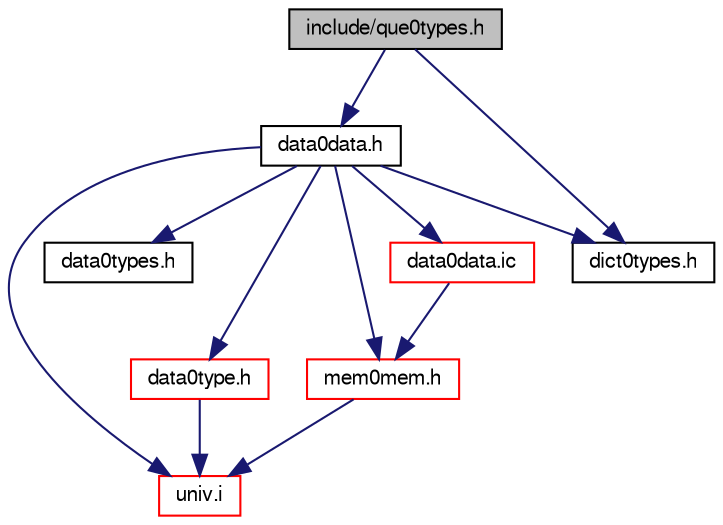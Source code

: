 digraph "include/que0types.h"
{
  bgcolor="transparent";
  edge [fontname="FreeSans",fontsize="10",labelfontname="FreeSans",labelfontsize="10"];
  node [fontname="FreeSans",fontsize="10",shape=record];
  Node1 [label="include/que0types.h",height=0.2,width=0.4,color="black", fillcolor="grey75", style="filled" fontcolor="black"];
  Node1 -> Node2 [color="midnightblue",fontsize="10",style="solid",fontname="FreeSans"];
  Node2 [label="data0data.h",height=0.2,width=0.4,color="black",URL="$data0data_8h.html"];
  Node2 -> Node3 [color="midnightblue",fontsize="10",style="solid",fontname="FreeSans"];
  Node3 [label="univ.i",height=0.2,width=0.4,color="red",URL="$univ_8i.html"];
  Node2 -> Node4 [color="midnightblue",fontsize="10",style="solid",fontname="FreeSans"];
  Node4 [label="data0types.h",height=0.2,width=0.4,color="black",URL="$data0types_8h.html"];
  Node2 -> Node5 [color="midnightblue",fontsize="10",style="solid",fontname="FreeSans"];
  Node5 [label="data0type.h",height=0.2,width=0.4,color="red",URL="$data0type_8h.html"];
  Node5 -> Node3 [color="midnightblue",fontsize="10",style="solid",fontname="FreeSans"];
  Node2 -> Node6 [color="midnightblue",fontsize="10",style="solid",fontname="FreeSans"];
  Node6 [label="mem0mem.h",height=0.2,width=0.4,color="red",URL="$mem0mem_8h.html"];
  Node6 -> Node3 [color="midnightblue",fontsize="10",style="solid",fontname="FreeSans"];
  Node2 -> Node7 [color="midnightblue",fontsize="10",style="solid",fontname="FreeSans"];
  Node7 [label="dict0types.h",height=0.2,width=0.4,color="black",URL="$dict0types_8h.html"];
  Node2 -> Node8 [color="midnightblue",fontsize="10",style="solid",fontname="FreeSans"];
  Node8 [label="data0data.ic",height=0.2,width=0.4,color="red",URL="$data0data_8ic.html"];
  Node8 -> Node6 [color="midnightblue",fontsize="10",style="solid",fontname="FreeSans"];
  Node1 -> Node7 [color="midnightblue",fontsize="10",style="solid",fontname="FreeSans"];
}
